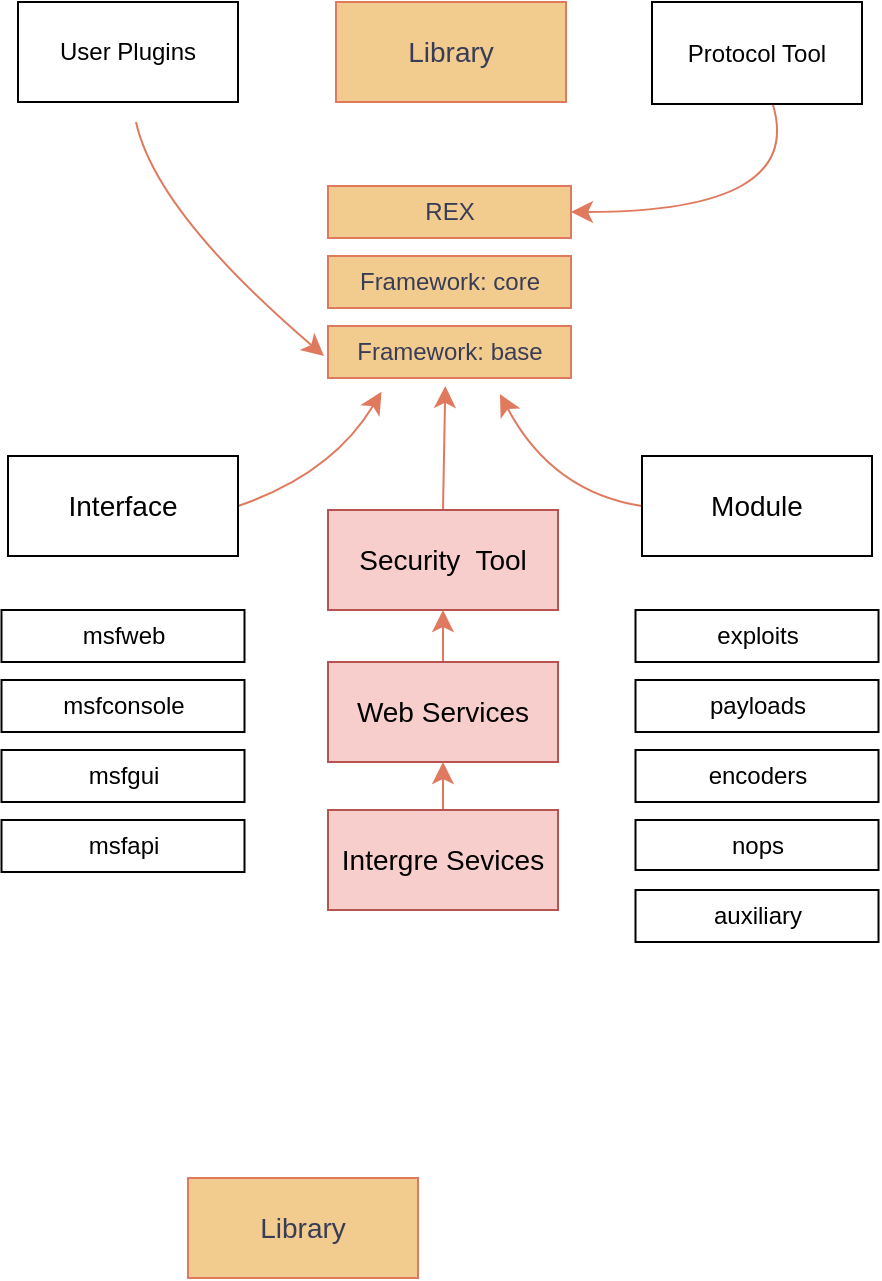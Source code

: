 <mxfile version="27.0.6">
  <diagram name="第 1 页" id="SbNVGwkiXgSMr3uINfx7">
    <mxGraphModel dx="1823" dy="2251" grid="0" gridSize="10" guides="1" tooltips="1" connect="1" arrows="1" fold="1" page="0" pageScale="1" pageWidth="827" pageHeight="1169" math="0" shadow="0">
      <root>
        <mxCell id="0" />
        <mxCell id="1" parent="0" />
        <mxCell id="teBT-Pkwd5ApxgJoogsq-1" value="User Plugins" style="rounded=0;whiteSpace=wrap;html=1;labelBackgroundColor=none;" vertex="1" parent="1">
          <mxGeometry x="-1009" y="-942" width="110" height="50" as="geometry" />
        </mxCell>
        <mxCell id="teBT-Pkwd5ApxgJoogsq-2" value="&lt;font style=&quot;font-size: 14px;&quot;&gt;Library&lt;/font&gt;" style="rounded=0;whiteSpace=wrap;html=1;labelBackgroundColor=none;fillColor=#F2CC8F;strokeColor=#E07A5F;fontColor=#393C56;" vertex="1" parent="1">
          <mxGeometry x="-850" y="-942" width="115" height="50" as="geometry" />
        </mxCell>
        <mxCell id="teBT-Pkwd5ApxgJoogsq-7" style="edgeStyle=none;curved=1;rounded=0;orthogonalLoop=1;jettySize=auto;html=1;strokeColor=#E07A5F;fontSize=12;fontColor=#393C56;startSize=8;endSize=8;fillColor=#F2CC8F;entryX=1;entryY=0.5;entryDx=0;entryDy=0;" edge="1" parent="1" source="teBT-Pkwd5ApxgJoogsq-3" target="teBT-Pkwd5ApxgJoogsq-4">
          <mxGeometry relative="1" as="geometry">
            <mxPoint x="-632" y="-814.034" as="targetPoint" />
            <Array as="points">
              <mxPoint x="-615" y="-837" />
            </Array>
          </mxGeometry>
        </mxCell>
        <mxCell id="teBT-Pkwd5ApxgJoogsq-3" value="Protocol Tool" style="rounded=0;whiteSpace=wrap;html=1;labelBackgroundColor=none;" vertex="1" parent="1">
          <mxGeometry x="-692" y="-942" width="105" height="51" as="geometry" />
        </mxCell>
        <mxCell id="teBT-Pkwd5ApxgJoogsq-4" value="REX" style="rounded=0;whiteSpace=wrap;html=1;labelBackgroundColor=none;fillColor=#F2CC8F;strokeColor=#E07A5F;fontColor=#393C56;" vertex="1" parent="1">
          <mxGeometry x="-854" y="-850" width="121.5" height="26" as="geometry" />
        </mxCell>
        <mxCell id="teBT-Pkwd5ApxgJoogsq-5" value="Framework: base" style="rounded=0;whiteSpace=wrap;html=1;labelBackgroundColor=none;fillColor=#F2CC8F;strokeColor=#E07A5F;fontColor=#393C56;" vertex="1" parent="1">
          <mxGeometry x="-854" y="-780" width="121.5" height="26" as="geometry" />
        </mxCell>
        <mxCell id="teBT-Pkwd5ApxgJoogsq-6" value="Framework: core" style="rounded=0;whiteSpace=wrap;html=1;labelBackgroundColor=none;fillColor=#F2CC8F;strokeColor=#E07A5F;fontColor=#393C56;" vertex="1" parent="1">
          <mxGeometry x="-854" y="-815" width="121.5" height="26" as="geometry" />
        </mxCell>
        <mxCell id="teBT-Pkwd5ApxgJoogsq-9" style="edgeStyle=none;curved=1;rounded=0;orthogonalLoop=1;jettySize=auto;html=1;strokeColor=#E07A5F;fontSize=12;fontColor=#393C56;startSize=8;endSize=8;fillColor=#F2CC8F;" edge="1" parent="1">
          <mxGeometry relative="1" as="geometry">
            <mxPoint x="-856" y="-765" as="targetPoint" />
            <mxPoint x="-950" y="-882" as="sourcePoint" />
            <Array as="points">
              <mxPoint x="-940" y="-837" />
            </Array>
          </mxGeometry>
        </mxCell>
        <mxCell id="teBT-Pkwd5ApxgJoogsq-13" style="edgeStyle=none;curved=1;rounded=0;orthogonalLoop=1;jettySize=auto;html=1;exitX=0.5;exitY=0;exitDx=0;exitDy=0;strokeColor=#E07A5F;fontSize=12;fontColor=#393C56;startSize=8;endSize=8;fillColor=#F2CC8F;" edge="1" parent="1" source="teBT-Pkwd5ApxgJoogsq-10">
          <mxGeometry relative="1" as="geometry">
            <mxPoint x="-795.353" y="-750.034" as="targetPoint" />
          </mxGeometry>
        </mxCell>
        <mxCell id="teBT-Pkwd5ApxgJoogsq-10" value="&lt;font style=&quot;font-size: 14px;&quot;&gt;Security&amp;nbsp; Tool&lt;/font&gt;" style="rounded=0;whiteSpace=wrap;html=1;labelBackgroundColor=none;fillColor=#f8cecc;strokeColor=#b85450;" vertex="1" parent="1">
          <mxGeometry x="-854" y="-688" width="115" height="50" as="geometry" />
        </mxCell>
        <mxCell id="teBT-Pkwd5ApxgJoogsq-31" style="edgeStyle=none;curved=1;rounded=0;orthogonalLoop=1;jettySize=auto;html=1;exitX=0.5;exitY=0;exitDx=0;exitDy=0;entryX=0.5;entryY=1;entryDx=0;entryDy=0;strokeColor=#E07A5F;fontSize=12;fontColor=#393C56;startSize=8;endSize=8;fillColor=#F2CC8F;" edge="1" parent="1" source="teBT-Pkwd5ApxgJoogsq-11" target="teBT-Pkwd5ApxgJoogsq-10">
          <mxGeometry relative="1" as="geometry" />
        </mxCell>
        <mxCell id="teBT-Pkwd5ApxgJoogsq-11" value="&lt;font style=&quot;font-size: 14px;&quot;&gt;Web Services&lt;/font&gt;" style="rounded=0;whiteSpace=wrap;html=1;labelBackgroundColor=none;fillColor=#f8cecc;strokeColor=#b85450;" vertex="1" parent="1">
          <mxGeometry x="-854" y="-612" width="115" height="50" as="geometry" />
        </mxCell>
        <mxCell id="teBT-Pkwd5ApxgJoogsq-29" style="edgeStyle=none;curved=1;rounded=0;orthogonalLoop=1;jettySize=auto;html=1;exitX=0.5;exitY=0;exitDx=0;exitDy=0;entryX=0.5;entryY=1;entryDx=0;entryDy=0;strokeColor=#E07A5F;fontSize=12;fontColor=#393C56;startSize=8;endSize=8;fillColor=#F2CC8F;" edge="1" parent="1" source="teBT-Pkwd5ApxgJoogsq-12" target="teBT-Pkwd5ApxgJoogsq-11">
          <mxGeometry relative="1" as="geometry" />
        </mxCell>
        <mxCell id="teBT-Pkwd5ApxgJoogsq-12" value="&lt;font style=&quot;font-size: 14px;&quot;&gt;Intergre Sevices&lt;/font&gt;" style="rounded=0;whiteSpace=wrap;html=1;labelBackgroundColor=none;fillColor=#f8cecc;strokeColor=#b85450;" vertex="1" parent="1">
          <mxGeometry x="-854" y="-538" width="115" height="50" as="geometry" />
        </mxCell>
        <mxCell id="teBT-Pkwd5ApxgJoogsq-34" style="edgeStyle=none;curved=1;rounded=0;orthogonalLoop=1;jettySize=auto;html=1;exitX=1;exitY=0.5;exitDx=0;exitDy=0;strokeColor=#E07A5F;fontSize=12;fontColor=#393C56;startSize=8;endSize=8;fillColor=#F2CC8F;" edge="1" parent="1" source="teBT-Pkwd5ApxgJoogsq-14">
          <mxGeometry relative="1" as="geometry">
            <mxPoint x="-827.245" y="-747.082" as="targetPoint" />
            <Array as="points">
              <mxPoint x="-852" y="-706" />
            </Array>
          </mxGeometry>
        </mxCell>
        <mxCell id="teBT-Pkwd5ApxgJoogsq-14" value="&lt;font style=&quot;font-size: 14px;&quot;&gt;Interface&lt;/font&gt;" style="rounded=0;whiteSpace=wrap;html=1;labelBackgroundColor=none;" vertex="1" parent="1">
          <mxGeometry x="-1014" y="-715" width="115" height="50" as="geometry" />
        </mxCell>
        <mxCell id="teBT-Pkwd5ApxgJoogsq-15" value="&lt;font style=&quot;font-size: 14px;&quot;&gt;Library&lt;/font&gt;" style="rounded=0;whiteSpace=wrap;html=1;labelBackgroundColor=none;fillColor=#F2CC8F;strokeColor=#E07A5F;fontColor=#393C56;" vertex="1" parent="1">
          <mxGeometry x="-924" y="-354" width="115" height="50" as="geometry" />
        </mxCell>
        <mxCell id="teBT-Pkwd5ApxgJoogsq-35" style="edgeStyle=none;curved=1;rounded=0;orthogonalLoop=1;jettySize=auto;html=1;strokeColor=#E07A5F;fontSize=12;fontColor=#393C56;startSize=8;endSize=8;fillColor=#F2CC8F;exitX=0;exitY=0.5;exitDx=0;exitDy=0;" edge="1" parent="1" source="teBT-Pkwd5ApxgJoogsq-16">
          <mxGeometry relative="1" as="geometry">
            <mxPoint x="-768" y="-746" as="targetPoint" />
            <Array as="points">
              <mxPoint x="-742" y="-697" />
            </Array>
          </mxGeometry>
        </mxCell>
        <mxCell id="teBT-Pkwd5ApxgJoogsq-16" value="&lt;font style=&quot;font-size: 14px;&quot;&gt;Module&lt;/font&gt;" style="rounded=0;whiteSpace=wrap;html=1;labelBackgroundColor=none;" vertex="1" parent="1">
          <mxGeometry x="-697" y="-715" width="115" height="50" as="geometry" />
        </mxCell>
        <mxCell id="teBT-Pkwd5ApxgJoogsq-17" value="exploits" style="rounded=0;whiteSpace=wrap;html=1;labelBackgroundColor=none;" vertex="1" parent="1">
          <mxGeometry x="-700.25" y="-638" width="121.5" height="26" as="geometry" />
        </mxCell>
        <mxCell id="teBT-Pkwd5ApxgJoogsq-18" value="encoders" style="rounded=0;whiteSpace=wrap;html=1;labelBackgroundColor=none;" vertex="1" parent="1">
          <mxGeometry x="-700.25" y="-568" width="121.5" height="26" as="geometry" />
        </mxCell>
        <mxCell id="teBT-Pkwd5ApxgJoogsq-19" value="payloads" style="rounded=0;whiteSpace=wrap;html=1;labelBackgroundColor=none;" vertex="1" parent="1">
          <mxGeometry x="-700.25" y="-603" width="121.5" height="26" as="geometry" />
        </mxCell>
        <mxCell id="teBT-Pkwd5ApxgJoogsq-20" value="nops" style="rounded=0;whiteSpace=wrap;html=1;labelBackgroundColor=none;" vertex="1" parent="1">
          <mxGeometry x="-700.25" y="-533" width="121.5" height="25" as="geometry" />
        </mxCell>
        <mxCell id="teBT-Pkwd5ApxgJoogsq-22" value="auxiliary" style="rounded=0;whiteSpace=wrap;html=1;labelBackgroundColor=none;" vertex="1" parent="1">
          <mxGeometry x="-700.25" y="-498" width="121.5" height="26" as="geometry" />
        </mxCell>
        <mxCell id="teBT-Pkwd5ApxgJoogsq-23" value="msfweb" style="rounded=0;whiteSpace=wrap;html=1;labelBackgroundColor=none;" vertex="1" parent="1">
          <mxGeometry x="-1017.25" y="-638" width="121.5" height="26" as="geometry" />
        </mxCell>
        <mxCell id="teBT-Pkwd5ApxgJoogsq-24" value="msfgui" style="rounded=0;whiteSpace=wrap;html=1;labelBackgroundColor=none;" vertex="1" parent="1">
          <mxGeometry x="-1017.25" y="-568" width="121.5" height="26" as="geometry" />
        </mxCell>
        <mxCell id="teBT-Pkwd5ApxgJoogsq-25" value="msfconsole" style="rounded=0;whiteSpace=wrap;html=1;labelBackgroundColor=none;" vertex="1" parent="1">
          <mxGeometry x="-1017.25" y="-603" width="121.5" height="26" as="geometry" />
        </mxCell>
        <mxCell id="teBT-Pkwd5ApxgJoogsq-26" value="msfapi" style="rounded=0;whiteSpace=wrap;html=1;labelBackgroundColor=none;" vertex="1" parent="1">
          <mxGeometry x="-1017.25" y="-533" width="121.5" height="26" as="geometry" />
        </mxCell>
      </root>
    </mxGraphModel>
  </diagram>
</mxfile>
